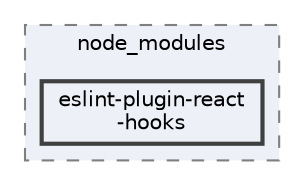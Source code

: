 digraph "pkiclassroomrescheduler/src/main/frontend/node_modules/eslint-plugin-react-hooks"
{
 // LATEX_PDF_SIZE
  bgcolor="transparent";
  edge [fontname=Helvetica,fontsize=10,labelfontname=Helvetica,labelfontsize=10];
  node [fontname=Helvetica,fontsize=10,shape=box,height=0.2,width=0.4];
  compound=true
  subgraph clusterdir_72953eda66ccb3a2722c28e1c3e6c23b {
    graph [ bgcolor="#edf0f7", pencolor="grey50", label="node_modules", fontname=Helvetica,fontsize=10 style="filled,dashed", URL="dir_72953eda66ccb3a2722c28e1c3e6c23b.html",tooltip=""]
  dir_c31f3500f2b15e290db1f2ed29488b93 [label="eslint-plugin-react\l-hooks", fillcolor="#edf0f7", color="grey25", style="filled,bold", URL="dir_c31f3500f2b15e290db1f2ed29488b93.html",tooltip=""];
  }
}
